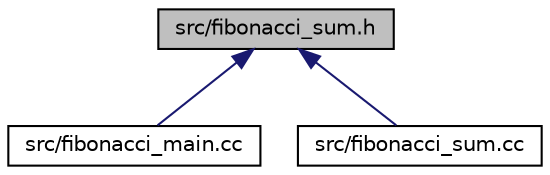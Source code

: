 digraph "src/fibonacci_sum.h"
{
 // INTERACTIVE_SVG=YES
 // LATEX_PDF_SIZE
  edge [fontname="Helvetica",fontsize="10",labelfontname="Helvetica",labelfontsize="10"];
  node [fontname="Helvetica",fontsize="10",shape=record];
  Node1 [label="src/fibonacci_sum.h",height=0.2,width=0.4,color="black", fillcolor="grey75", style="filled", fontcolor="black",tooltip=" "];
  Node1 -> Node2 [dir="back",color="midnightblue",fontsize="10",style="solid"];
  Node2 [label="src/fibonacci_main.cc",height=0.2,width=0.4,color="black", fillcolor="white", style="filled",URL="$fibonacci__main_8cc.html",tooltip=" "];
  Node1 -> Node3 [dir="back",color="midnightblue",fontsize="10",style="solid"];
  Node3 [label="src/fibonacci_sum.cc",height=0.2,width=0.4,color="black", fillcolor="white", style="filled",URL="$fibonacci__sum_8cc.html",tooltip=" "];
}

